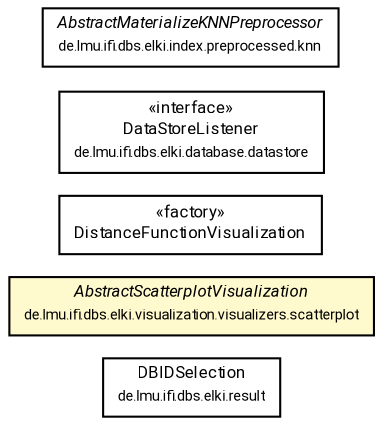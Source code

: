 #!/usr/local/bin/dot
#
# Class diagram 
# Generated by UMLGraph version R5_7_2-60-g0e99a6 (http://www.spinellis.gr/umlgraph/)
#

digraph G {
	graph [fontnames="svg"]
	edge [fontname="Roboto",fontsize=7,labelfontname="Roboto",labelfontsize=7,color="black"];
	node [fontname="Roboto",fontcolor="black",fontsize=8,shape=plaintext,margin=0,width=0,height=0];
	nodesep=0.15;
	ranksep=0.25;
	rankdir=LR;
	// de.lmu.ifi.dbs.elki.result.DBIDSelection
	c3398080 [label=<<table title="de.lmu.ifi.dbs.elki.result.DBIDSelection" border="0" cellborder="1" cellspacing="0" cellpadding="2" href="../../../../result/DBIDSelection.html" target="_parent">
		<tr><td><table border="0" cellspacing="0" cellpadding="1">
		<tr><td align="center" balign="center"> <font face="Roboto">DBIDSelection</font> </td></tr>
		<tr><td align="center" balign="center"> <font face="Roboto" point-size="7.0">de.lmu.ifi.dbs.elki.result</font> </td></tr>
		</table></td></tr>
		</table>>, URL="../../../../result/DBIDSelection.html"];
	// de.lmu.ifi.dbs.elki.visualization.visualizers.scatterplot.AbstractScatterplotVisualization
	c3398441 [label=<<table title="de.lmu.ifi.dbs.elki.visualization.visualizers.scatterplot.AbstractScatterplotVisualization" border="0" cellborder="1" cellspacing="0" cellpadding="2" bgcolor="LemonChiffon" href="../AbstractScatterplotVisualization.html" target="_parent">
		<tr><td><table border="0" cellspacing="0" cellpadding="1">
		<tr><td align="center" balign="center"> <font face="Roboto"><i>AbstractScatterplotVisualization</i></font> </td></tr>
		<tr><td align="center" balign="center"> <font face="Roboto" point-size="7.0">de.lmu.ifi.dbs.elki.visualization.visualizers.scatterplot</font> </td></tr>
		</table></td></tr>
		</table>>, URL="../AbstractScatterplotVisualization.html"];
	// de.lmu.ifi.dbs.elki.visualization.visualizers.scatterplot.selection.DistanceFunctionVisualization
	c3398453 [label=<<table title="de.lmu.ifi.dbs.elki.visualization.visualizers.scatterplot.selection.DistanceFunctionVisualization" border="0" cellborder="1" cellspacing="0" cellpadding="2" href="DistanceFunctionVisualization.html" target="_parent">
		<tr><td><table border="0" cellspacing="0" cellpadding="1">
		<tr><td align="center" balign="center"> &#171;factory&#187; </td></tr>
		<tr><td align="center" balign="center"> <font face="Roboto">DistanceFunctionVisualization</font> </td></tr>
		</table></td></tr>
		</table>>, URL="DistanceFunctionVisualization.html"];
	// de.lmu.ifi.dbs.elki.database.datastore.DataStoreListener
	c3399354 [label=<<table title="de.lmu.ifi.dbs.elki.database.datastore.DataStoreListener" border="0" cellborder="1" cellspacing="0" cellpadding="2" href="../../../../database/datastore/DataStoreListener.html" target="_parent">
		<tr><td><table border="0" cellspacing="0" cellpadding="1">
		<tr><td align="center" balign="center"> &#171;interface&#187; </td></tr>
		<tr><td align="center" balign="center"> <font face="Roboto">DataStoreListener</font> </td></tr>
		<tr><td align="center" balign="center"> <font face="Roboto" point-size="7.0">de.lmu.ifi.dbs.elki.database.datastore</font> </td></tr>
		</table></td></tr>
		</table>>, URL="../../../../database/datastore/DataStoreListener.html"];
	// de.lmu.ifi.dbs.elki.index.preprocessed.knn.AbstractMaterializeKNNPreprocessor<O>
	c3400516 [label=<<table title="de.lmu.ifi.dbs.elki.index.preprocessed.knn.AbstractMaterializeKNNPreprocessor" border="0" cellborder="1" cellspacing="0" cellpadding="2" href="../../../../index/preprocessed/knn/AbstractMaterializeKNNPreprocessor.html" target="_parent">
		<tr><td><table border="0" cellspacing="0" cellpadding="1">
		<tr><td align="center" balign="center"> <font face="Roboto"><i>AbstractMaterializeKNNPreprocessor</i></font> </td></tr>
		<tr><td align="center" balign="center"> <font face="Roboto" point-size="7.0">de.lmu.ifi.dbs.elki.index.preprocessed.knn</font> </td></tr>
		</table></td></tr>
		</table>>, URL="../../../../index/preprocessed/knn/AbstractMaterializeKNNPreprocessor.html"];
}

